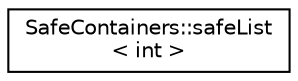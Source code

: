 digraph "Graphical Class Hierarchy"
{
 // INTERACTIVE_SVG=YES
 // LATEX_PDF_SIZE
  edge [fontname="Helvetica",fontsize="10",labelfontname="Helvetica",labelfontsize="10"];
  node [fontname="Helvetica",fontsize="10",shape=record];
  rankdir="LR";
  Node0 [label="SafeContainers::safeList\l\< int \>",height=0.2,width=0.4,color="black", fillcolor="white", style="filled",URL="$dc/dbf/classSafeContainers_1_1safeList.html",tooltip=" "];
}
